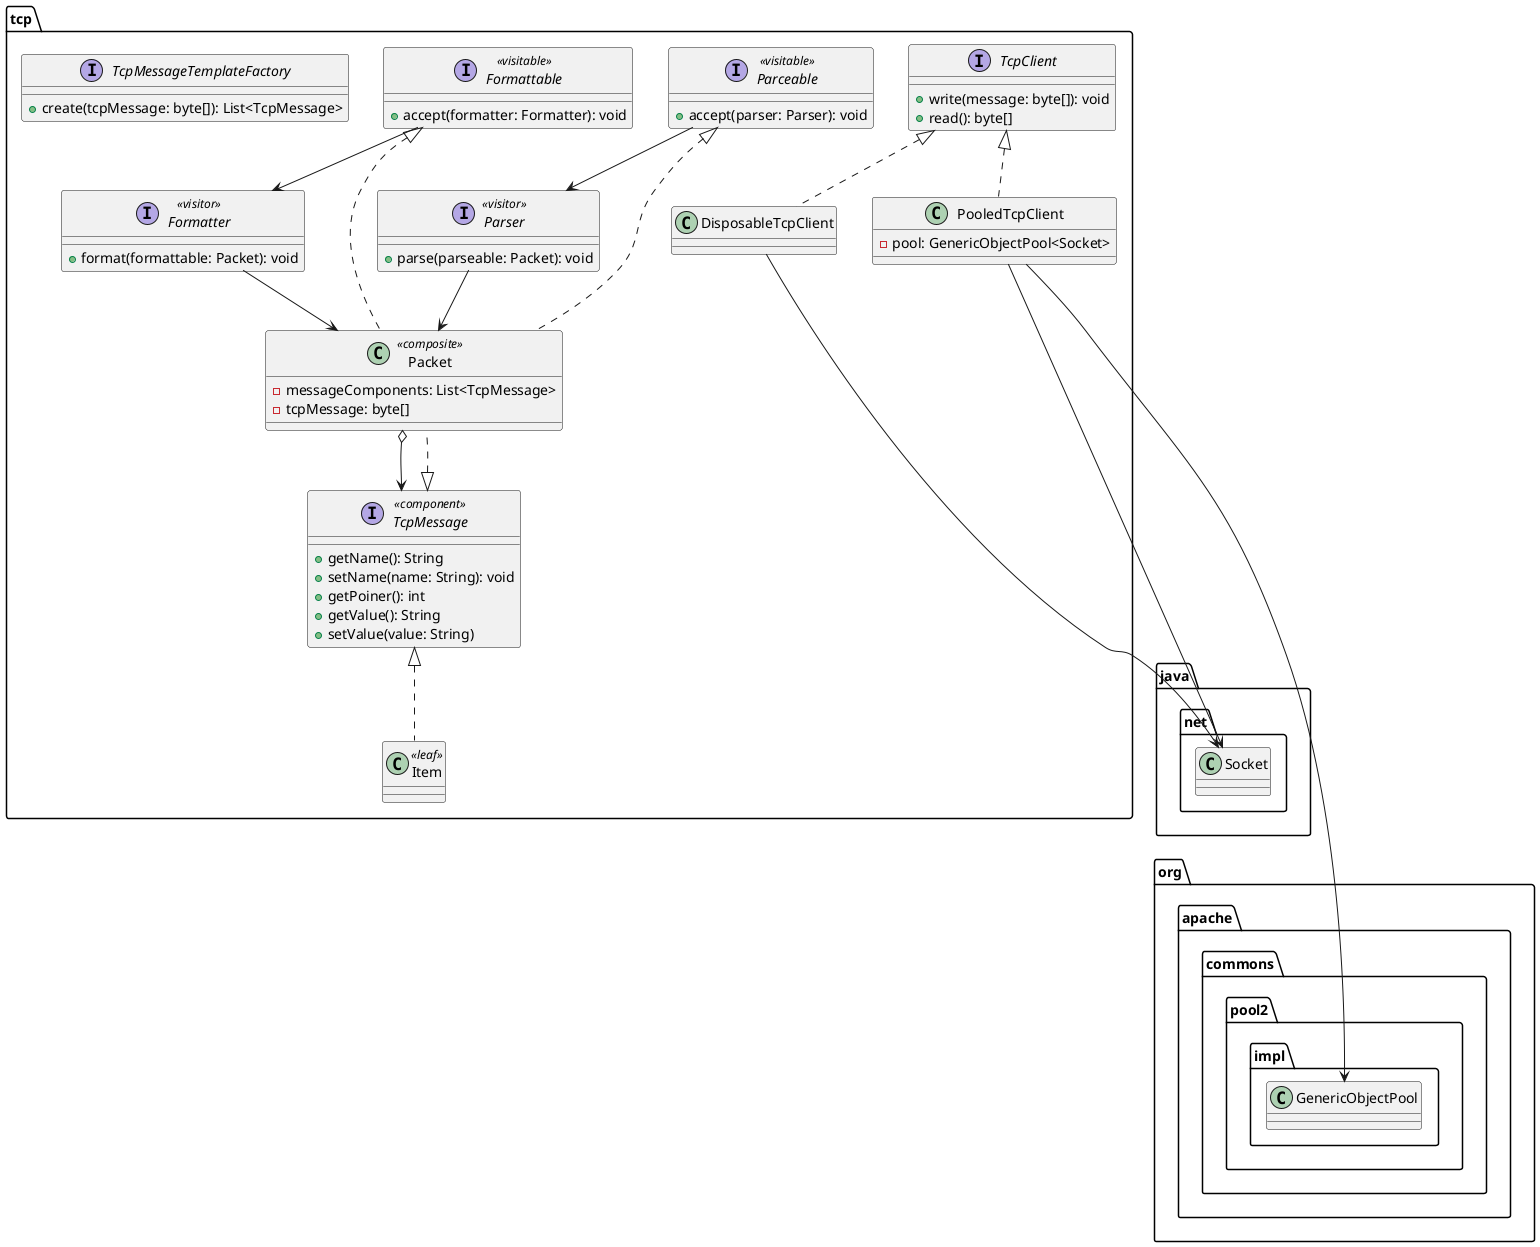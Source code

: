 @startuml

class java.net.Socket {}

class org.apache.commons.pool2.impl.GenericObjectPool {}

package tcp {
    interface TcpClient {
        ' create Socket before writing
        + write(message: byte[]): void
        ' dispose Socket after reading
        + read(): byte[]
    }

    class DisposableTcpClient implements TcpClient {
    }

    class PooledTcpClient implements TcpClient {
        - pool: GenericObjectPool<Socket>
    }

    DisposableTcpClient ----> java.net.Socket
    PooledTcpClient ----> java.net.Socket
    PooledTcpClient -----> org.apache.commons.pool2.impl.GenericObjectPool

    ' Parsing & Formatting: Visitor Pattern
    interface Parceable <<visitable>> {
        + accept(parser: Parser): void
    }

    interface Formattable <<visitable>> {
        + accept(formatter: Formatter): void
    }

    interface Parser <<visitor>> {
        + parse(parseable: Packet): void
    }

    interface Formatter <<visitor>> {
        + format(formattable: Packet): void
    }

    ' Tcp Message: Composite Pattern
    interface TcpMessage <<component>> {
        + getName(): String
        + setName(name: String): void
        + getPoiner(): int
        + getValue(): String
        + setValue(value: String)
    }

    class Packet <<composite>> implements Parceable, Formattable, TcpMessage {
        - messageComponents: List<TcpMessage>
        - tcpMessage: byte[]
    }

    class Item <<leaf>> implements TcpMessage {}

    interface TcpMessageTemplateFactory {
        + create(tcpMessage: byte[]): List<TcpMessage>
    }

    Packet o-down-> TcpMessage
    Parceable -down-> Parser
    Formattable -down-> Formatter
    Parser -down-> Packet
    Formatter -down-> Packet
}

@enduml
